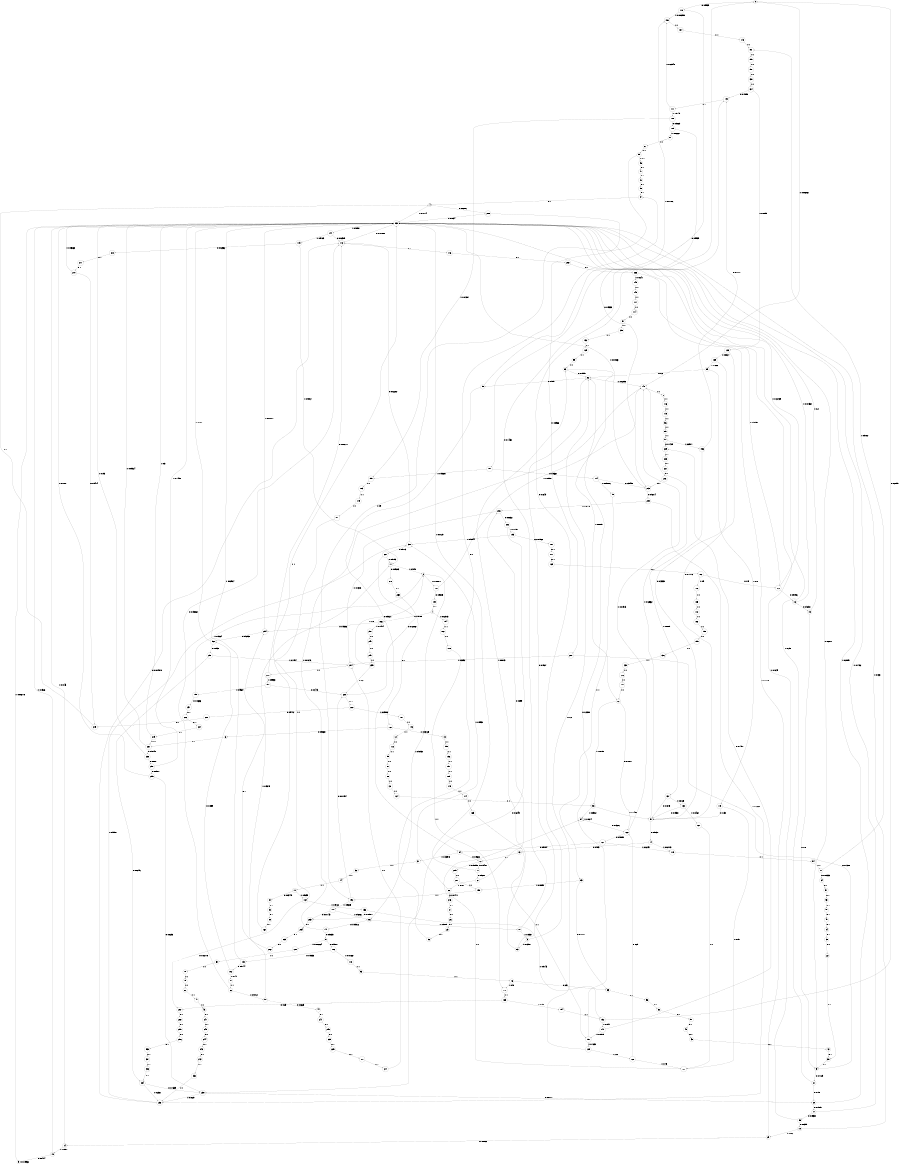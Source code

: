 digraph "ch4_both_grouped_df_L17" {
size = "6,8.5";
ratio = "fill";
node [shape = circle];
node [fontsize = 24];
edge [fontsize = 24];
0 -> 110 [label = "0: 0.9939   "];
0 -> 148 [label = "1: 0.006061  "];
1 -> 116 [label = "1: 1        "];
2 -> 180 [label = "0: 0.08071  "];
2 -> 86 [label = "1: 0.9193   "];
3 -> 143 [label = "0: 0.1649   "];
3 -> 69 [label = "1: 0.8351   "];
4 -> 208 [label = "0: 0.8286   "];
4 -> 203 [label = "1: 0.1714   "];
5 -> 21 [label = "0: 0.7129   "];
5 -> 203 [label = "1: 0.2871   "];
6 -> 261 [label = "0: 1        "];
7 -> 166 [label = "0: 0.9709   "];
7 -> 194 [label = "1: 0.02913  "];
8 -> 106 [label = "0: 0.9917   "];
8 -> 120 [label = "1: 0.008264  "];
9 -> 9 [label = "0: 0.9932   "];
9 -> 203 [label = "1: 0.006778  "];
10 -> 30 [label = "0: 0.03448  "];
10 -> 164 [label = "1: 0.9655   "];
11 -> 270 [label = "0: 0.05203  "];
11 -> 2 [label = "1: 0.948    "];
12 -> 112 [label = "1: 1        "];
13 -> 199 [label = "1: 1        "];
14 -> 10 [label = "1: 1        "];
15 -> 5 [label = "0: 0.8      "];
15 -> 203 [label = "1: 0.2      "];
16 -> 15 [label = "0: 0.9231   "];
16 -> 203 [label = "1: 0.07692  "];
17 -> 35 [label = "0: 0.8538   "];
17 -> 203 [label = "1: 0.1462   "];
18 -> 25 [label = "0: 0.867    "];
18 -> 203 [label = "1: 0.133    "];
19 -> 9 [label = "0: 0.8474   "];
19 -> 203 [label = "1: 0.1526   "];
20 -> 17 [label = "0: 0.7915   "];
20 -> 203 [label = "1: 0.2085   "];
21 -> 20 [label = "0: 0.75     "];
21 -> 203 [label = "1: 0.25     "];
22 -> 38 [label = "0: 1        "];
23 -> 36 [label = "0: 1        "];
24 -> 19 [label = "0: 0.8957   "];
24 -> 203 [label = "1: 0.1043   "];
25 -> 24 [label = "0: 0.8882   "];
25 -> 203 [label = "1: 0.1118   "];
26 -> 23 [label = "0: 1        "];
27 -> 26 [label = "0: 1        "];
28 -> 162 [label = "0: 1        "];
29 -> 28 [label = "0: 1        "];
30 -> 29 [label = "0: 1        "];
31 -> 32 [label = "1: 1        "];
32 -> 14 [label = "1: 1        "];
33 -> 22 [label = "0: 1        "];
34 -> 33 [label = "0: 1        "];
35 -> 18 [label = "0: 0.8355   "];
35 -> 203 [label = "1: 0.1645   "];
36 -> 37 [label = "0: 1        "];
37 -> 4 [label = "0: 1        "];
38 -> 5 [label = "0: 1        "];
39 -> 37 [label = "0: 1        "];
40 -> 39 [label = "0: 1        "];
41 -> 40 [label = "0: 1        "];
42 -> 38 [label = "0: 1        "];
43 -> 42 [label = "0: 1        "];
44 -> 241 [label = "0: 1        "];
45 -> 41 [label = "0: 1        "];
46 -> 247 [label = "0: 1        "];
47 -> 46 [label = "1: 1        "];
48 -> 34 [label = "0: 1        "];
49 -> 43 [label = "0: 1        "];
50 -> 48 [label = "0: 1        "];
51 -> 49 [label = "0: 1        "];
52 -> 51 [label = "0: 1        "];
53 -> 50 [label = "0: 1        "];
54 -> 72 [label = "0: 0.9602   "];
54 -> 31 [label = "1: 0.03978  "];
55 -> 54 [label = "0: 0.9821   "];
55 -> 150 [label = "1: 0.01786  "];
56 -> 52 [label = "0: 1        "];
57 -> 53 [label = "0: 1        "];
58 -> 44 [label = "0: 0.0625   "];
58 -> 11 [label = "1: 0.9375   "];
59 -> 45 [label = "0: 0.1      "];
59 -> 192 [label = "1: 0.9      "];
60 -> 246 [label = "0: 0.01471  "];
60 -> 230 [label = "1: 0.9853   "];
61 -> 206 [label = "0: 0.899    "];
61 -> 60 [label = "1: 0.101    "];
62 -> 55 [label = "0: 0.979    "];
62 -> 148 [label = "1: 0.02098  "];
63 -> 56 [label = "0: 1        "];
64 -> 57 [label = "0: 1        "];
65 -> 63 [label = "0: 0.1111   "];
65 -> 198 [label = "1: 0.8889   "];
66 -> 142 [label = "0: 0.05882  "];
66 -> 58 [label = "1: 0.9412   "];
67 -> 59 [label = "1: 1        "];
68 -> 47 [label = "1: 1        "];
69 -> 62 [label = "0: 0.1927   "];
69 -> 83 [label = "1: 0.8073   "];
70 -> 0 [label = "0: 0.1463   "];
70 -> 3 [label = "1: 0.8537   "];
71 -> 61 [label = "0: 0.9271   "];
71 -> 203 [label = "1: 0.0729   "];
72 -> 71 [label = "0: 0.9481   "];
72 -> 205 [label = "1: 0.05195  "];
73 -> 72 [label = "0: 1        "];
74 -> 73 [label = "0: 0.973    "];
74 -> 119 [label = "1: 0.02703  "];
75 -> 68 [label = "1: 1        "];
76 -> 63 [label = "0: 0.5      "];
76 -> 170 [label = "1: 0.5      "];
77 -> 64 [label = "0: 0.08333  "];
77 -> 161 [label = "1: 0.9167   "];
78 -> 75 [label = "1: 1        "];
79 -> 65 [label = "1: 1        "];
80 -> 66 [label = "1: 1        "];
81 -> 67 [label = "1: 1        "];
82 -> 122 [label = "0: 0.1811   "];
82 -> 98 [label = "1: 0.8189   "];
83 -> 62 [label = "0: 0.1995   "];
83 -> 82 [label = "1: 0.8005   "];
84 -> 122 [label = "0: 0.1326   "];
84 -> 84 [label = "1: 0.8674   "];
85 -> 62 [label = "0: 0.2      "];
85 -> 140 [label = "1: 0.8      "];
86 -> 141 [label = "0: 0.09912  "];
86 -> 70 [label = "1: 0.9009   "];
87 -> 88 [label = "1: 1        "];
88 -> 131 [label = "1: 1        "];
89 -> 90 [label = "1: 1        "];
90 -> 229 [label = "0: 0.1429   "];
90 -> 156 [label = "1: 0.8571   "];
91 -> 74 [label = "0: 0.9737   "];
91 -> 148 [label = "1: 0.02632  "];
92 -> 78 [label = "1: 1        "];
93 -> 76 [label = "1: 1        "];
94 -> 77 [label = "1: 1        "];
95 -> 87 [label = "1: 1        "];
96 -> 89 [label = "1: 1        "];
97 -> 135 [label = "1: 1        "];
98 -> 91 [label = "0: 0.1498   "];
98 -> 84 [label = "1: 0.8502   "];
99 -> 83 [label = "1: 1        "];
100 -> 82 [label = "1: 1        "];
101 -> 84 [label = "1: 1        "];
102 -> 252 [label = "0: 0.859    "];
102 -> 80 [label = "1: 0.141    "];
103 -> 102 [label = "0: 0.9744   "];
103 -> 203 [label = "1: 0.02564  "];
104 -> 213 [label = "0: 0.9419   "];
104 -> 79 [label = "1: 0.05806  "];
105 -> 213 [label = "0: 0.9333   "];
105 -> 81 [label = "1: 0.06667  "];
106 -> 103 [label = "0: 0.9833   "];
106 -> 118 [label = "1: 0.01667  "];
107 -> 104 [label = "0: 0.9632   "];
107 -> 195 [label = "1: 0.03681  "];
108 -> 105 [label = "0: 0.9869   "];
108 -> 195 [label = "1: 0.01307  "];
109 -> 7 [label = "0: 1        "];
110 -> 107 [label = "0: 0.9939   "];
110 -> 150 [label = "1: 0.006098  "];
111 -> 108 [label = "0: 0.9745   "];
111 -> 150 [label = "1: 0.02548  "];
112 -> 95 [label = "1: 1        "];
113 -> 96 [label = "1: 1        "];
114 -> 97 [label = "1: 1        "];
115 -> 218 [label = "0: 0.02362  "];
115 -> 11 [label = "1: 0.9764   "];
116 -> 113 [label = "1: 1        "];
117 -> 114 [label = "1: 1        "];
118 -> 93 [label = "1: 1        "];
119 -> 94 [label = "1: 1        "];
120 -> 92 [label = "1: 1        "];
121 -> 54 [label = "0: 0.9784   "];
121 -> 119 [label = "1: 0.02157  "];
122 -> 121 [label = "0: 0.9809   "];
122 -> 148 [label = "1: 0.01913  "];
123 -> 91 [label = "0: 0.1176   "];
123 -> 139 [label = "1: 0.8824   "];
124 -> 98 [label = "1: 1        "];
125 -> 99 [label = "1: 1        "];
126 -> 100 [label = "1: 1        "];
127 -> 101 [label = "1: 1        "];
128 -> 122 [label = "0: 0.25     "];
128 -> 101 [label = "1: 0.75     "];
129 -> 62 [label = "0: 0.2      "];
129 -> 128 [label = "1: 0.8      "];
130 -> 91 [label = "0: 0.1538   "];
130 -> 127 [label = "1: 0.8462   "];
131 -> 124 [label = "1: 1        "];
132 -> 125 [label = "1: 1        "];
133 -> 126 [label = "1: 1        "];
134 -> 143 [label = "0: 0.1905   "];
134 -> 123 [label = "1: 0.8095   "];
135 -> 132 [label = "1: 1        "];
136 -> 133 [label = "1: 1        "];
137 -> 91 [label = "0: 0.1875   "];
137 -> 130 [label = "1: 0.8125   "];
138 -> 134 [label = "1: 1        "];
139 -> 91 [label = "0: 0.3333   "];
139 -> 85 [label = "1: 0.6667   "];
140 -> 91 [label = "0: 0.25     "];
140 -> 101 [label = "1: 0.75     "];
141 -> 8 [label = "0: 0.9835   "];
141 -> 148 [label = "1: 0.01646  "];
142 -> 176 [label = "0: 1        "];
143 -> 111 [label = "0: 1        "];
144 -> 142 [label = "0: 0.02309  "];
144 -> 115 [label = "1: 0.9769   "];
145 -> 117 [label = "1: 1        "];
146 -> 12 [label = "1: 1        "];
147 -> 229 [label = "0: 0.1481   "];
147 -> 151 [label = "1: 0.8519   "];
148 -> 1 [label = "1: 1        "];
149 -> 145 [label = "1: 1        "];
150 -> 184 [label = "1: 1        "];
151 -> 62 [label = "0: 0.2308   "];
151 -> 129 [label = "1: 0.7692   "];
152 -> 0 [label = "0: 0.2059   "];
152 -> 147 [label = "1: 0.7941   "];
153 -> 265 [label = "0: 0.08571  "];
153 -> 152 [label = "1: 0.9143   "];
154 -> 152 [label = "1: 1        "];
155 -> 136 [label = "1: 1        "];
156 -> 143 [label = "0: 0.1111   "];
156 -> 137 [label = "1: 0.8889   "];
157 -> 138 [label = "1: 1        "];
158 -> 155 [label = "1: 1        "];
159 -> 157 [label = "1: 1        "];
160 -> 158 [label = "1: 1        "];
161 -> 159 [label = "1: 1        "];
162 -> 203 [label = "1: 1        "];
163 -> 267 [label = "0: 0.25     "];
163 -> 154 [label = "1: 0.75     "];
164 -> 267 [label = "0: 0.02778  "];
164 -> 153 [label = "1: 0.9722   "];
165 -> 151 [label = "1: 1        "];
166 -> 254 [label = "0: 0.9596   "];
166 -> 250 [label = "1: 0.0404   "];
167 -> 212 [label = "0: 0.5      "];
167 -> 186 [label = "1: 0.5      "];
168 -> 6 [label = "0: 0.9688   "];
168 -> 13 [label = "1: 0.03125  "];
169 -> 167 [label = "0: 1        "];
170 -> 163 [label = "1: 1        "];
171 -> 164 [label = "1: 1        "];
172 -> 160 [label = "1: 1        "];
173 -> 161 [label = "1: 1        "];
174 -> 165 [label = "1: 1        "];
175 -> 174 [label = "1: 1        "];
176 -> 268 [label = "0: 1        "];
177 -> 169 [label = "0: 1        "];
178 -> 170 [label = "1: 1        "];
179 -> 171 [label = "1: 1        "];
180 -> 109 [label = "0: 0.9805   "];
180 -> 148 [label = "1: 0.01951  "];
181 -> 177 [label = "0: 1        "];
182 -> 178 [label = "1: 1        "];
183 -> 179 [label = "1: 1        "];
184 -> 173 [label = "1: 1        "];
185 -> 172 [label = "1: 1        "];
186 -> 185 [label = "1: 1        "];
187 -> 146 [label = "1: 1        "];
188 -> 265 [label = "0: 0.07143  "];
188 -> 86 [label = "1: 0.9286   "];
189 -> 175 [label = "1: 1        "];
190 -> 231 [label = "0: 0.0636   "];
190 -> 2 [label = "1: 0.9364   "];
191 -> 189 [label = "1: 1        "];
192 -> 228 [label = "0: 0.01754  "];
192 -> 188 [label = "1: 0.9825   "];
193 -> 181 [label = "0: 0.01562  "];
193 -> 230 [label = "1: 0.9844   "];
194 -> 182 [label = "1: 1        "];
195 -> 183 [label = "1: 1        "];
196 -> 191 [label = "1: 1        "];
197 -> 228 [label = "0: 0.0473   "];
197 -> 190 [label = "1: 0.9527   "];
198 -> 192 [label = "1: 1        "];
199 -> 196 [label = "1: 1        "];
200 -> 142 [label = "0: 0.006711  "];
200 -> 197 [label = "1: 0.9933   "];
201 -> 198 [label = "1: 1        "];
202 -> 238 [label = "0: 0.8249   "];
202 -> 193 [label = "1: 0.1751   "];
203 -> 142 [label = "0: 0.01088  "];
203 -> 144 [label = "1: 0.9891   "];
204 -> 200 [label = "1: 1        "];
205 -> 201 [label = "1: 1        "];
206 -> 202 [label = "0: 0.8692   "];
206 -> 204 [label = "1: 0.1308   "];
207 -> 5 [label = "0: 0.7308   "];
207 -> 204 [label = "1: 0.2692   "];
208 -> 207 [label = "0: 0.8966   "];
208 -> 203 [label = "1: 0.1034   "];
209 -> 206 [label = "0: 0.8778   "];
209 -> 232 [label = "1: 0.1222   "];
210 -> 215 [label = "0: 0.9474   "];
210 -> 203 [label = "1: 0.05263  "];
211 -> 210 [label = "0: 1        "];
212 -> 16 [label = "0: 0.9756   "];
212 -> 203 [label = "1: 0.02439  "];
213 -> 209 [label = "0: 0.9214   "];
213 -> 203 [label = "1: 0.07863  "];
214 -> 204 [label = "1: 1        "];
215 -> 4 [label = "0: 1        "];
216 -> 213 [label = "0: 1        "];
217 -> 214 [label = "0: 1        "];
218 -> 211 [label = "0: 1        "];
219 -> 261 [label = "0: 0.7      "];
219 -> 203 [label = "1: 0.3      "];
220 -> 215 [label = "0: 1        "];
221 -> 216 [label = "0: 1        "];
222 -> 220 [label = "0: 0.9412   "];
222 -> 187 [label = "1: 0.05882  "];
223 -> 221 [label = "0: 1        "];
224 -> 219 [label = "0: 1        "];
225 -> 217 [label = "0: 1        "];
226 -> 224 [label = "0: 1        "];
227 -> 228 [label = "0: 0.02067  "];
227 -> 11 [label = "1: 0.9793   "];
228 -> 222 [label = "0: 1        "];
229 -> 223 [label = "0: 1        "];
230 -> 142 [label = "0: 0.02267  "];
230 -> 227 [label = "1: 0.9773   "];
231 -> 226 [label = "0: 1        "];
232 -> 142 [label = "0: 0.004878  "];
232 -> 230 [label = "1: 0.9951   "];
233 -> 232 [label = "1: 1        "];
234 -> 238 [label = "0: 0.7639   "];
234 -> 232 [label = "1: 0.2361   "];
235 -> 228 [label = "0: 0.2      "];
235 -> 2 [label = "1: 0.8      "];
236 -> 234 [label = "0: 1        "];
237 -> 236 [label = "0: 1        "];
238 -> 20 [label = "0: 0.8171   "];
238 -> 232 [label = "1: 0.1829   "];
239 -> 225 [label = "0: 1        "];
240 -> 239 [label = "0: 1        "];
241 -> 240 [label = "0: 1        "];
242 -> 233 [label = "0: 1        "];
243 -> 242 [label = "0: 1        "];
244 -> 243 [label = "0: 1        "];
245 -> 244 [label = "0: 1        "];
246 -> 27 [label = "0: 1        "];
247 -> 245 [label = "0: 1        "];
248 -> 235 [label = "1: 1        "];
249 -> 248 [label = "1: 1        "];
250 -> 249 [label = "1: 1        "];
251 -> 234 [label = "0: 0.8246   "];
251 -> 204 [label = "1: 0.1754   "];
252 -> 251 [label = "0: 0.893    "];
252 -> 203 [label = "1: 0.107    "];
253 -> 237 [label = "0: 1        "];
254 -> 252 [label = "0: 0.9293   "];
254 -> 203 [label = "1: 0.07071  "];
255 -> 238 [label = "0: 0.8293   "];
255 -> 203 [label = "1: 0.1707   "];
256 -> 253 [label = "0: 1        "];
257 -> 255 [label = "0: 0.8511   "];
257 -> 203 [label = "1: 0.1489   "];
258 -> 257 [label = "0: 0.807    "];
258 -> 203 [label = "1: 0.193    "];
259 -> 256 [label = "0: 1        "];
260 -> 259 [label = "0: 1        "];
261 -> 258 [label = "0: 0.9048   "];
261 -> 203 [label = "1: 0.09524  "];
262 -> 254 [label = "0: 1        "];
263 -> 262 [label = "0: 1        "];
264 -> 263 [label = "0: 1        "];
265 -> 264 [label = "0: 1        "];
266 -> 212 [label = "0: 0.9759   "];
266 -> 149 [label = "1: 0.0241   "];
267 -> 260 [label = "0: 1        "];
268 -> 266 [label = "0: 1        "];
269 -> 168 [label = "0: 1        "];
270 -> 269 [label = "0: 1        "];
}